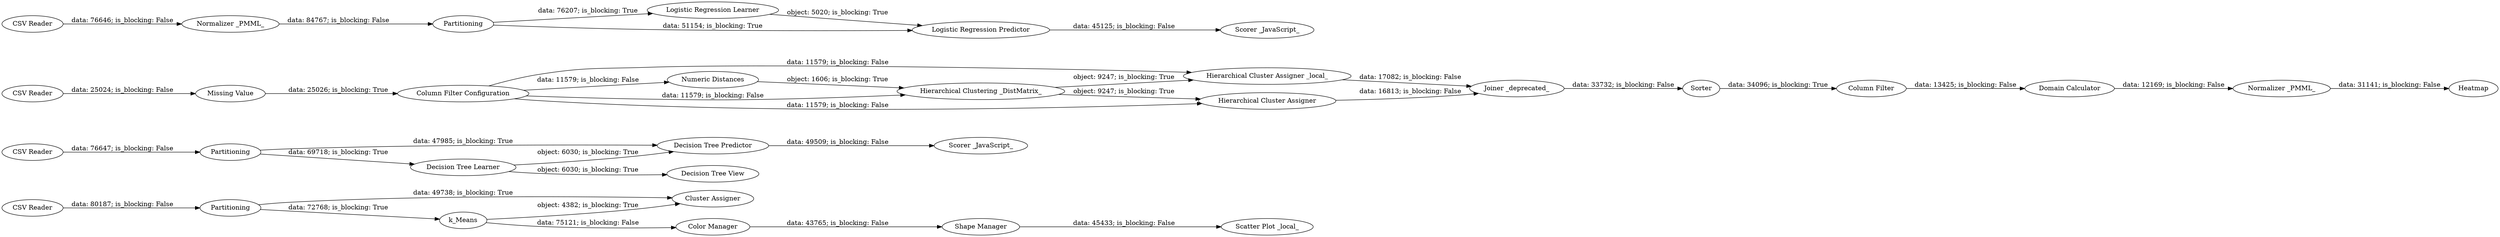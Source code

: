 digraph {
	"8189739336189548575_50" [label="CSV Reader"]
	"8189739336189548575_16" [label=Partitioning]
	"8189739336189548575_43" [label="Hierarchical Cluster Assigner _local_"]
	"8189739336189548575_46" [label="Column Filter Configuration"]
	"8189739336189548575_19" [label="Numeric Distances"]
	"8189739336189548575_296" [label="Logistic Regression Learner"]
	"8189739336189548575_9" [label=Heatmap]
	"8189739336189548575_53" [label="Decision Tree Predictor"]
	"8189739336189548575_52" [label="Decision Tree Learner"]
	"8189739336189548575_7" [label="Cluster Assigner"]
	"8189739336189548575_47" [label="CSV Reader"]
	"8189739336189548575_17" [label="Hierarchical Clustering _DistMatrix_"]
	"8189739336189548575_3" [label="Color Manager"]
	"8189739336189548575_48" [label="Missing Value"]
	"8189739336189548575_24" [label=Sorter]
	"8189739336189548575_49" [label="Normalizer _PMML_"]
	"8189739336189548575_324" [label="Scorer _JavaScript_"]
	"8189739336189548575_54" [label="Decision Tree View"]
	"8189739336189548575_323" [label="CSV Reader"]
	"8189739336189548575_294" [label=Partitioning]
	"8189739336189548575_2" [label=k_Means]
	"8189739336189548575_6" [label=Partitioning]
	"8189739336189548575_5" [label="Scatter Plot _local_"]
	"8189739336189548575_18" [label="Hierarchical Cluster Assigner"]
	"8189739336189548575_4" [label="Shape Manager"]
	"8189739336189548575_45" [label="Column Filter"]
	"8189739336189548575_30" [label="CSV Reader"]
	"8189739336189548575_40" [label="Domain Calculator"]
	"8189739336189548575_29" [label="Scorer _JavaScript_"]
	"8189739336189548575_322" [label="Logistic Regression Predictor"]
	"8189739336189548575_44" [label="Joiner _deprecated_"]
	"8189739336189548575_316" [label="Normalizer _PMML_"]
	"8189739336189548575_50" -> "8189739336189548575_6" [label="data: 80187; is_blocking: False"]
	"8189739336189548575_49" -> "8189739336189548575_9" [label="data: 31141; is_blocking: False"]
	"8189739336189548575_46" -> "8189739336189548575_18" [label="data: 11579; is_blocking: False"]
	"8189739336189548575_46" -> "8189739336189548575_17" [label="data: 11579; is_blocking: False"]
	"8189739336189548575_322" -> "8189739336189548575_324" [label="data: 45125; is_blocking: False"]
	"8189739336189548575_40" -> "8189739336189548575_49" [label="data: 12169; is_blocking: False"]
	"8189739336189548575_48" -> "8189739336189548575_46" [label="data: 25026; is_blocking: True"]
	"8189739336189548575_45" -> "8189739336189548575_40" [label="data: 13425; is_blocking: False"]
	"8189739336189548575_30" -> "8189739336189548575_16" [label="data: 76647; is_blocking: False"]
	"8189739336189548575_316" -> "8189739336189548575_294" [label="data: 84767; is_blocking: False"]
	"8189739336189548575_16" -> "8189739336189548575_52" [label="data: 69718; is_blocking: True"]
	"8189739336189548575_52" -> "8189739336189548575_53" [label="object: 6030; is_blocking: True"]
	"8189739336189548575_47" -> "8189739336189548575_48" [label="data: 25024; is_blocking: False"]
	"8189739336189548575_296" -> "8189739336189548575_322" [label="object: 5020; is_blocking: True"]
	"8189739336189548575_46" -> "8189739336189548575_43" [label="data: 11579; is_blocking: False"]
	"8189739336189548575_44" -> "8189739336189548575_24" [label="data: 33732; is_blocking: False"]
	"8189739336189548575_2" -> "8189739336189548575_3" [label="data: 75121; is_blocking: False"]
	"8189739336189548575_16" -> "8189739336189548575_53" [label="data: 47985; is_blocking: True"]
	"8189739336189548575_52" -> "8189739336189548575_54" [label="object: 6030; is_blocking: True"]
	"8189739336189548575_323" -> "8189739336189548575_316" [label="data: 76646; is_blocking: False"]
	"8189739336189548575_4" -> "8189739336189548575_5" [label="data: 45433; is_blocking: False"]
	"8189739336189548575_17" -> "8189739336189548575_18" [label="object: 9247; is_blocking: True"]
	"8189739336189548575_18" -> "8189739336189548575_44" [label="data: 16813; is_blocking: False"]
	"8189739336189548575_294" -> "8189739336189548575_296" [label="data: 76207; is_blocking: True"]
	"8189739336189548575_19" -> "8189739336189548575_17" [label="object: 1606; is_blocking: True"]
	"8189739336189548575_6" -> "8189739336189548575_2" [label="data: 72768; is_blocking: True"]
	"8189739336189548575_2" -> "8189739336189548575_7" [label="object: 4382; is_blocking: True"]
	"8189739336189548575_43" -> "8189739336189548575_44" [label="data: 17082; is_blocking: False"]
	"8189739336189548575_53" -> "8189739336189548575_29" [label="data: 49509; is_blocking: False"]
	"8189739336189548575_24" -> "8189739336189548575_45" [label="data: 34096; is_blocking: True"]
	"8189739336189548575_46" -> "8189739336189548575_19" [label="data: 11579; is_blocking: False"]
	"8189739336189548575_17" -> "8189739336189548575_43" [label="object: 9247; is_blocking: True"]
	"8189739336189548575_294" -> "8189739336189548575_322" [label="data: 51154; is_blocking: True"]
	"8189739336189548575_3" -> "8189739336189548575_4" [label="data: 43765; is_blocking: False"]
	"8189739336189548575_6" -> "8189739336189548575_7" [label="data: 49738; is_blocking: True"]
	rankdir=LR
}
